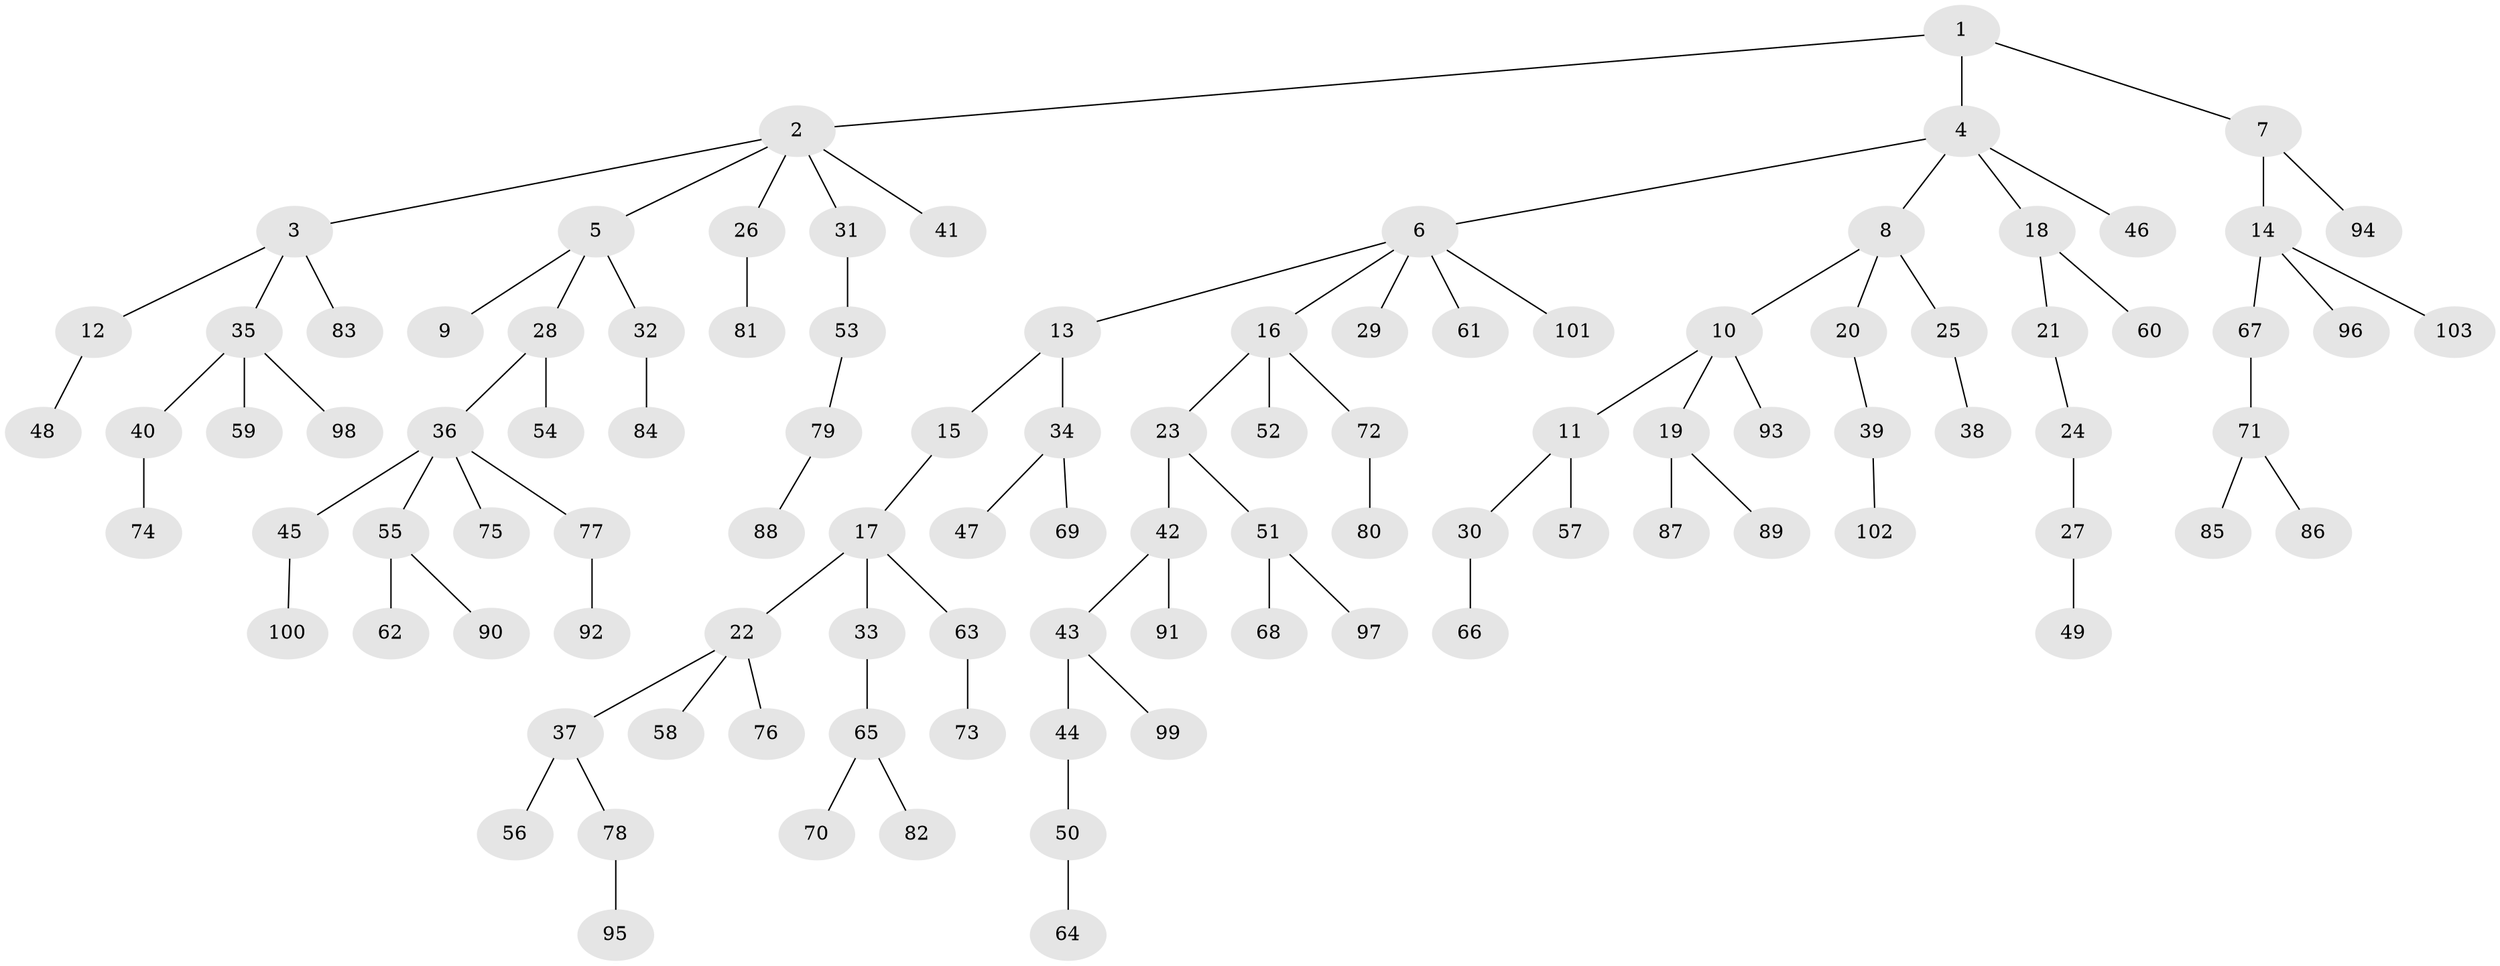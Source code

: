 // coarse degree distribution, {6: 0.05555555555555555, 8: 0.013888888888888888, 5: 0.027777777777777776, 3: 0.1388888888888889, 1: 0.5555555555555556, 2: 0.20833333333333334}
// Generated by graph-tools (version 1.1) at 2025/24/03/03/25 07:24:06]
// undirected, 103 vertices, 102 edges
graph export_dot {
graph [start="1"]
  node [color=gray90,style=filled];
  1;
  2;
  3;
  4;
  5;
  6;
  7;
  8;
  9;
  10;
  11;
  12;
  13;
  14;
  15;
  16;
  17;
  18;
  19;
  20;
  21;
  22;
  23;
  24;
  25;
  26;
  27;
  28;
  29;
  30;
  31;
  32;
  33;
  34;
  35;
  36;
  37;
  38;
  39;
  40;
  41;
  42;
  43;
  44;
  45;
  46;
  47;
  48;
  49;
  50;
  51;
  52;
  53;
  54;
  55;
  56;
  57;
  58;
  59;
  60;
  61;
  62;
  63;
  64;
  65;
  66;
  67;
  68;
  69;
  70;
  71;
  72;
  73;
  74;
  75;
  76;
  77;
  78;
  79;
  80;
  81;
  82;
  83;
  84;
  85;
  86;
  87;
  88;
  89;
  90;
  91;
  92;
  93;
  94;
  95;
  96;
  97;
  98;
  99;
  100;
  101;
  102;
  103;
  1 -- 2;
  1 -- 4;
  1 -- 7;
  2 -- 3;
  2 -- 5;
  2 -- 26;
  2 -- 31;
  2 -- 41;
  3 -- 12;
  3 -- 35;
  3 -- 83;
  4 -- 6;
  4 -- 8;
  4 -- 18;
  4 -- 46;
  5 -- 9;
  5 -- 28;
  5 -- 32;
  6 -- 13;
  6 -- 16;
  6 -- 29;
  6 -- 61;
  6 -- 101;
  7 -- 14;
  7 -- 94;
  8 -- 10;
  8 -- 20;
  8 -- 25;
  10 -- 11;
  10 -- 19;
  10 -- 93;
  11 -- 30;
  11 -- 57;
  12 -- 48;
  13 -- 15;
  13 -- 34;
  14 -- 67;
  14 -- 96;
  14 -- 103;
  15 -- 17;
  16 -- 23;
  16 -- 52;
  16 -- 72;
  17 -- 22;
  17 -- 33;
  17 -- 63;
  18 -- 21;
  18 -- 60;
  19 -- 87;
  19 -- 89;
  20 -- 39;
  21 -- 24;
  22 -- 37;
  22 -- 58;
  22 -- 76;
  23 -- 42;
  23 -- 51;
  24 -- 27;
  25 -- 38;
  26 -- 81;
  27 -- 49;
  28 -- 36;
  28 -- 54;
  30 -- 66;
  31 -- 53;
  32 -- 84;
  33 -- 65;
  34 -- 47;
  34 -- 69;
  35 -- 40;
  35 -- 59;
  35 -- 98;
  36 -- 45;
  36 -- 55;
  36 -- 75;
  36 -- 77;
  37 -- 56;
  37 -- 78;
  39 -- 102;
  40 -- 74;
  42 -- 43;
  42 -- 91;
  43 -- 44;
  43 -- 99;
  44 -- 50;
  45 -- 100;
  50 -- 64;
  51 -- 68;
  51 -- 97;
  53 -- 79;
  55 -- 62;
  55 -- 90;
  63 -- 73;
  65 -- 70;
  65 -- 82;
  67 -- 71;
  71 -- 85;
  71 -- 86;
  72 -- 80;
  77 -- 92;
  78 -- 95;
  79 -- 88;
}
